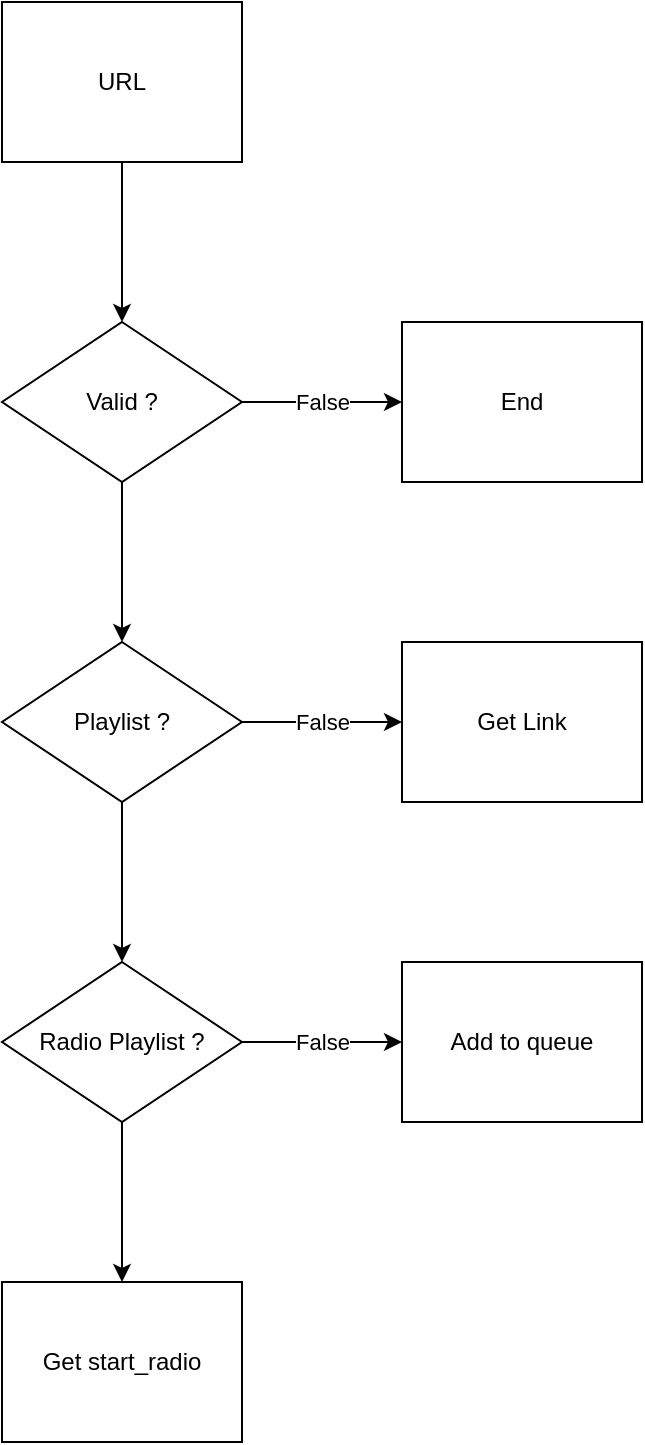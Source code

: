 <mxfile>
    <diagram name="Trang-1" id="K9GoGqAtyKuPYmfeX_In">
        <mxGraphModel dx="779" dy="357" grid="1" gridSize="10" guides="1" tooltips="1" connect="1" arrows="1" fold="1" page="1" pageScale="1" pageWidth="827" pageHeight="1169" math="0" shadow="0">
            <root>
                <mxCell id="0"/>
                <mxCell id="1" parent="0"/>
                <mxCell id="24" style="edgeStyle=none;html=1;entryX=0;entryY=0.5;entryDx=0;entryDy=0;" edge="1" parent="1" source="8eFUFrm5YP2_CHkjYayR-1" target="18">
                    <mxGeometry relative="1" as="geometry"/>
                </mxCell>
                <mxCell id="27" value="False" style="edgeLabel;html=1;align=center;verticalAlign=middle;resizable=0;points=[];" vertex="1" connectable="0" parent="24">
                    <mxGeometry x="-0.108" y="-1" relative="1" as="geometry">
                        <mxPoint x="4" y="-1" as="offset"/>
                    </mxGeometry>
                </mxCell>
                <mxCell id="25" style="edgeStyle=none;html=1;exitX=0.5;exitY=1;exitDx=0;exitDy=0;entryX=0.5;entryY=0;entryDx=0;entryDy=0;" edge="1" parent="1" source="8eFUFrm5YP2_CHkjYayR-1" target="6">
                    <mxGeometry relative="1" as="geometry"/>
                </mxCell>
                <mxCell id="8eFUFrm5YP2_CHkjYayR-1" value="Playlist ?" style="rhombus;whiteSpace=wrap;html=1;" parent="1" vertex="1">
                    <mxGeometry x="160" y="360" width="120" height="80" as="geometry"/>
                </mxCell>
                <mxCell id="21" style="edgeStyle=none;html=1;entryX=0.5;entryY=0;entryDx=0;entryDy=0;" edge="1" parent="1" source="2" target="10">
                    <mxGeometry relative="1" as="geometry"/>
                </mxCell>
                <mxCell id="2" value="URL" style="rounded=0;whiteSpace=wrap;html=1;" vertex="1" parent="1">
                    <mxGeometry x="160" y="40" width="120" height="80" as="geometry"/>
                </mxCell>
                <mxCell id="29" style="edgeStyle=none;html=1;entryX=0;entryY=0.5;entryDx=0;entryDy=0;" edge="1" parent="1" source="6" target="28">
                    <mxGeometry relative="1" as="geometry"/>
                </mxCell>
                <mxCell id="30" value="False" style="edgeLabel;html=1;align=center;verticalAlign=middle;resizable=0;points=[];" vertex="1" connectable="0" parent="29">
                    <mxGeometry x="0.293" y="-3" relative="1" as="geometry">
                        <mxPoint x="-12" y="-3" as="offset"/>
                    </mxGeometry>
                </mxCell>
                <mxCell id="35" style="edgeStyle=none;html=1;entryX=0.5;entryY=0;entryDx=0;entryDy=0;" edge="1" parent="1" source="6" target="34">
                    <mxGeometry relative="1" as="geometry"/>
                </mxCell>
                <mxCell id="6" value="Radio Playlist ?" style="rhombus;whiteSpace=wrap;html=1;" vertex="1" parent="1">
                    <mxGeometry x="160" y="520" width="120" height="80" as="geometry"/>
                </mxCell>
                <mxCell id="22" style="edgeStyle=none;html=1;entryX=0;entryY=0.5;entryDx=0;entryDy=0;" edge="1" parent="1" source="10" target="14">
                    <mxGeometry relative="1" as="geometry"/>
                </mxCell>
                <mxCell id="26" value="False" style="edgeLabel;html=1;align=center;verticalAlign=middle;resizable=0;points=[];" vertex="1" connectable="0" parent="22">
                    <mxGeometry x="0.325" y="-2" relative="1" as="geometry">
                        <mxPoint x="-13" y="-2" as="offset"/>
                    </mxGeometry>
                </mxCell>
                <mxCell id="23" style="edgeStyle=none;html=1;entryX=0.5;entryY=0;entryDx=0;entryDy=0;" edge="1" parent="1" source="10" target="8eFUFrm5YP2_CHkjYayR-1">
                    <mxGeometry relative="1" as="geometry"/>
                </mxCell>
                <mxCell id="10" value="Valid ?" style="rhombus;whiteSpace=wrap;html=1;" vertex="1" parent="1">
                    <mxGeometry x="160" y="200" width="120" height="80" as="geometry"/>
                </mxCell>
                <mxCell id="14" value="End" style="rounded=0;whiteSpace=wrap;html=1;" vertex="1" parent="1">
                    <mxGeometry x="360" y="200" width="120" height="80" as="geometry"/>
                </mxCell>
                <mxCell id="18" value="Get Link" style="rounded=0;whiteSpace=wrap;html=1;" vertex="1" parent="1">
                    <mxGeometry x="360" y="360" width="120" height="80" as="geometry"/>
                </mxCell>
                <mxCell id="28" value="Add to queue" style="rounded=0;whiteSpace=wrap;html=1;" vertex="1" parent="1">
                    <mxGeometry x="360" y="520" width="120" height="80" as="geometry"/>
                </mxCell>
                <mxCell id="34" value="Get start_radio" style="rounded=0;whiteSpace=wrap;html=1;" vertex="1" parent="1">
                    <mxGeometry x="160" y="680" width="120" height="80" as="geometry"/>
                </mxCell>
            </root>
        </mxGraphModel>
    </diagram>
</mxfile>